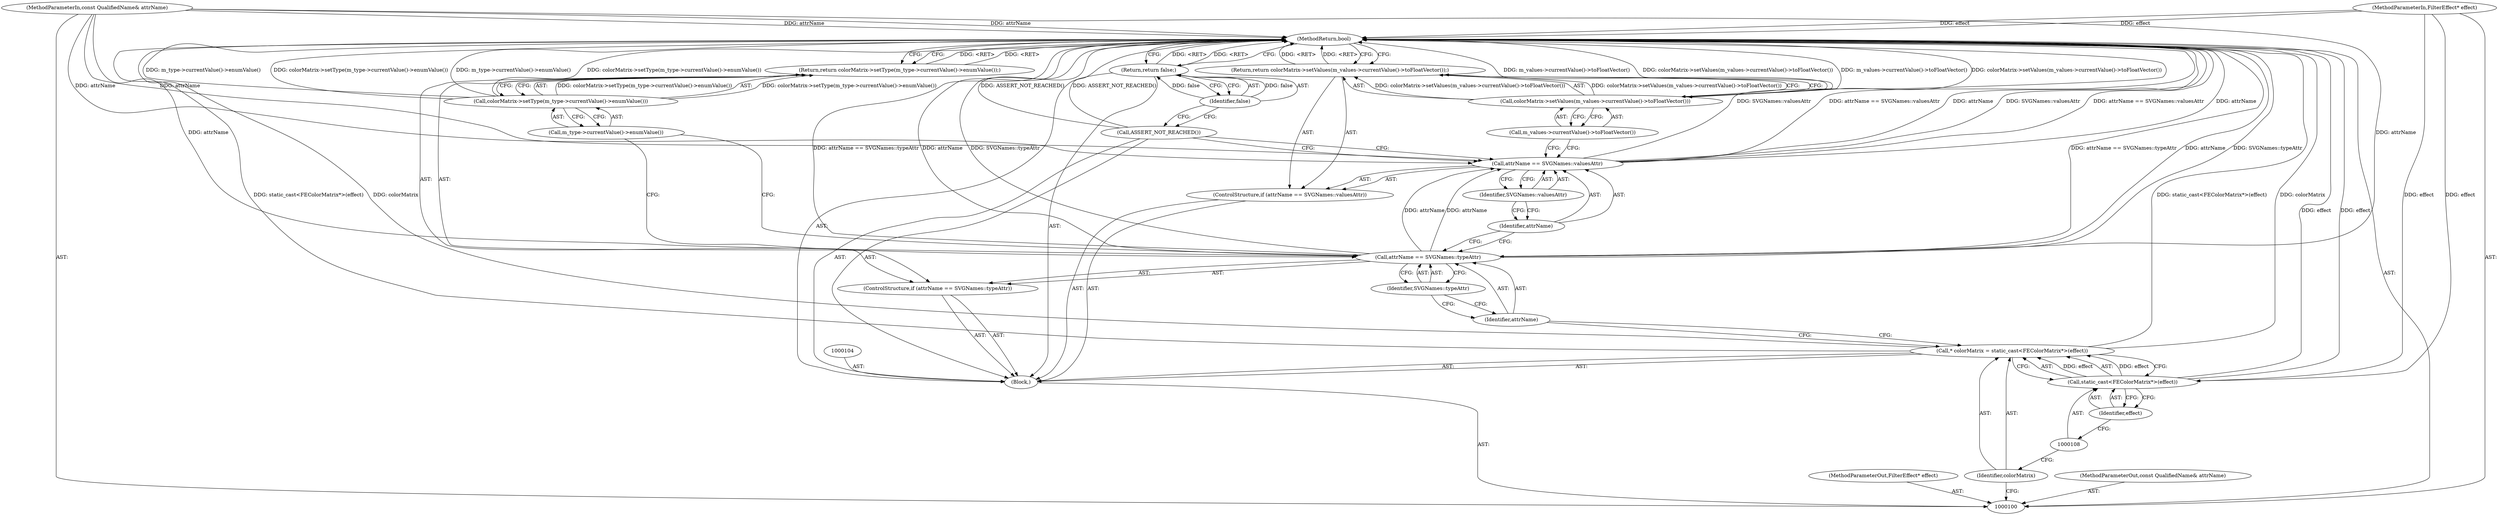 digraph "1_Chrome_c1edcafcbe5b8fa20d7e1adb2d1a5322924d8df0" {
"1000127" [label="(MethodReturn,bool)"];
"1000101" [label="(MethodParameterIn,FilterEffect* effect)"];
"1000167" [label="(MethodParameterOut,FilterEffect* effect)"];
"1000102" [label="(MethodParameterIn,const QualifiedName& attrName)"];
"1000168" [label="(MethodParameterOut,const QualifiedName& attrName)"];
"1000126" [label="(Identifier,false)"];
"1000125" [label="(Return,return false;)"];
"1000103" [label="(Block,)"];
"1000105" [label="(Call,* colorMatrix = static_cast<FEColorMatrix*>(effect))"];
"1000106" [label="(Identifier,colorMatrix)"];
"1000107" [label="(Call,static_cast<FEColorMatrix*>(effect))"];
"1000109" [label="(Identifier,effect)"];
"1000113" [label="(Identifier,SVGNames::typeAttr)"];
"1000110" [label="(ControlStructure,if (attrName == SVGNames::typeAttr))"];
"1000111" [label="(Call,attrName == SVGNames::typeAttr)"];
"1000112" [label="(Identifier,attrName)"];
"1000115" [label="(Call,colorMatrix->setType(m_type->currentValue()->enumValue()))"];
"1000116" [label="(Call,m_type->currentValue()->enumValue())"];
"1000114" [label="(Return,return colorMatrix->setType(m_type->currentValue()->enumValue());)"];
"1000120" [label="(Identifier,SVGNames::valuesAttr)"];
"1000117" [label="(ControlStructure,if (attrName == SVGNames::valuesAttr))"];
"1000118" [label="(Call,attrName == SVGNames::valuesAttr)"];
"1000119" [label="(Identifier,attrName)"];
"1000122" [label="(Call,colorMatrix->setValues(m_values->currentValue()->toFloatVector()))"];
"1000123" [label="(Call,m_values->currentValue()->toFloatVector())"];
"1000121" [label="(Return,return colorMatrix->setValues(m_values->currentValue()->toFloatVector());)"];
"1000124" [label="(Call,ASSERT_NOT_REACHED())"];
"1000127" -> "1000100"  [label="AST: "];
"1000127" -> "1000114"  [label="CFG: "];
"1000127" -> "1000121"  [label="CFG: "];
"1000127" -> "1000125"  [label="CFG: "];
"1000105" -> "1000127"  [label="DDG: static_cast<FEColorMatrix*>(effect)"];
"1000105" -> "1000127"  [label="DDG: colorMatrix"];
"1000122" -> "1000127"  [label="DDG: m_values->currentValue()->toFloatVector()"];
"1000122" -> "1000127"  [label="DDG: colorMatrix->setValues(m_values->currentValue()->toFloatVector())"];
"1000115" -> "1000127"  [label="DDG: colorMatrix->setType(m_type->currentValue()->enumValue())"];
"1000115" -> "1000127"  [label="DDG: m_type->currentValue()->enumValue()"];
"1000118" -> "1000127"  [label="DDG: attrName == SVGNames::valuesAttr"];
"1000118" -> "1000127"  [label="DDG: attrName"];
"1000118" -> "1000127"  [label="DDG: SVGNames::valuesAttr"];
"1000124" -> "1000127"  [label="DDG: ASSERT_NOT_REACHED()"];
"1000102" -> "1000127"  [label="DDG: attrName"];
"1000111" -> "1000127"  [label="DDG: attrName"];
"1000111" -> "1000127"  [label="DDG: SVGNames::typeAttr"];
"1000111" -> "1000127"  [label="DDG: attrName == SVGNames::typeAttr"];
"1000101" -> "1000127"  [label="DDG: effect"];
"1000107" -> "1000127"  [label="DDG: effect"];
"1000121" -> "1000127"  [label="DDG: <RET>"];
"1000125" -> "1000127"  [label="DDG: <RET>"];
"1000114" -> "1000127"  [label="DDG: <RET>"];
"1000101" -> "1000100"  [label="AST: "];
"1000101" -> "1000127"  [label="DDG: effect"];
"1000101" -> "1000107"  [label="DDG: effect"];
"1000167" -> "1000100"  [label="AST: "];
"1000102" -> "1000100"  [label="AST: "];
"1000102" -> "1000127"  [label="DDG: attrName"];
"1000102" -> "1000111"  [label="DDG: attrName"];
"1000102" -> "1000118"  [label="DDG: attrName"];
"1000168" -> "1000100"  [label="AST: "];
"1000126" -> "1000125"  [label="AST: "];
"1000126" -> "1000124"  [label="CFG: "];
"1000125" -> "1000126"  [label="CFG: "];
"1000126" -> "1000125"  [label="DDG: false"];
"1000125" -> "1000103"  [label="AST: "];
"1000125" -> "1000126"  [label="CFG: "];
"1000126" -> "1000125"  [label="AST: "];
"1000127" -> "1000125"  [label="CFG: "];
"1000125" -> "1000127"  [label="DDG: <RET>"];
"1000126" -> "1000125"  [label="DDG: false"];
"1000103" -> "1000100"  [label="AST: "];
"1000104" -> "1000103"  [label="AST: "];
"1000105" -> "1000103"  [label="AST: "];
"1000110" -> "1000103"  [label="AST: "];
"1000117" -> "1000103"  [label="AST: "];
"1000124" -> "1000103"  [label="AST: "];
"1000125" -> "1000103"  [label="AST: "];
"1000105" -> "1000103"  [label="AST: "];
"1000105" -> "1000107"  [label="CFG: "];
"1000106" -> "1000105"  [label="AST: "];
"1000107" -> "1000105"  [label="AST: "];
"1000112" -> "1000105"  [label="CFG: "];
"1000105" -> "1000127"  [label="DDG: static_cast<FEColorMatrix*>(effect)"];
"1000105" -> "1000127"  [label="DDG: colorMatrix"];
"1000107" -> "1000105"  [label="DDG: effect"];
"1000106" -> "1000105"  [label="AST: "];
"1000106" -> "1000100"  [label="CFG: "];
"1000108" -> "1000106"  [label="CFG: "];
"1000107" -> "1000105"  [label="AST: "];
"1000107" -> "1000109"  [label="CFG: "];
"1000108" -> "1000107"  [label="AST: "];
"1000109" -> "1000107"  [label="AST: "];
"1000105" -> "1000107"  [label="CFG: "];
"1000107" -> "1000127"  [label="DDG: effect"];
"1000107" -> "1000105"  [label="DDG: effect"];
"1000101" -> "1000107"  [label="DDG: effect"];
"1000109" -> "1000107"  [label="AST: "];
"1000109" -> "1000108"  [label="CFG: "];
"1000107" -> "1000109"  [label="CFG: "];
"1000113" -> "1000111"  [label="AST: "];
"1000113" -> "1000112"  [label="CFG: "];
"1000111" -> "1000113"  [label="CFG: "];
"1000110" -> "1000103"  [label="AST: "];
"1000111" -> "1000110"  [label="AST: "];
"1000114" -> "1000110"  [label="AST: "];
"1000111" -> "1000110"  [label="AST: "];
"1000111" -> "1000113"  [label="CFG: "];
"1000112" -> "1000111"  [label="AST: "];
"1000113" -> "1000111"  [label="AST: "];
"1000116" -> "1000111"  [label="CFG: "];
"1000119" -> "1000111"  [label="CFG: "];
"1000111" -> "1000127"  [label="DDG: attrName"];
"1000111" -> "1000127"  [label="DDG: SVGNames::typeAttr"];
"1000111" -> "1000127"  [label="DDG: attrName == SVGNames::typeAttr"];
"1000102" -> "1000111"  [label="DDG: attrName"];
"1000111" -> "1000118"  [label="DDG: attrName"];
"1000112" -> "1000111"  [label="AST: "];
"1000112" -> "1000105"  [label="CFG: "];
"1000113" -> "1000112"  [label="CFG: "];
"1000115" -> "1000114"  [label="AST: "];
"1000115" -> "1000116"  [label="CFG: "];
"1000116" -> "1000115"  [label="AST: "];
"1000114" -> "1000115"  [label="CFG: "];
"1000115" -> "1000127"  [label="DDG: colorMatrix->setType(m_type->currentValue()->enumValue())"];
"1000115" -> "1000127"  [label="DDG: m_type->currentValue()->enumValue()"];
"1000115" -> "1000114"  [label="DDG: colorMatrix->setType(m_type->currentValue()->enumValue())"];
"1000116" -> "1000115"  [label="AST: "];
"1000116" -> "1000111"  [label="CFG: "];
"1000115" -> "1000116"  [label="CFG: "];
"1000114" -> "1000110"  [label="AST: "];
"1000114" -> "1000115"  [label="CFG: "];
"1000115" -> "1000114"  [label="AST: "];
"1000127" -> "1000114"  [label="CFG: "];
"1000114" -> "1000127"  [label="DDG: <RET>"];
"1000115" -> "1000114"  [label="DDG: colorMatrix->setType(m_type->currentValue()->enumValue())"];
"1000120" -> "1000118"  [label="AST: "];
"1000120" -> "1000119"  [label="CFG: "];
"1000118" -> "1000120"  [label="CFG: "];
"1000117" -> "1000103"  [label="AST: "];
"1000118" -> "1000117"  [label="AST: "];
"1000121" -> "1000117"  [label="AST: "];
"1000118" -> "1000117"  [label="AST: "];
"1000118" -> "1000120"  [label="CFG: "];
"1000119" -> "1000118"  [label="AST: "];
"1000120" -> "1000118"  [label="AST: "];
"1000123" -> "1000118"  [label="CFG: "];
"1000124" -> "1000118"  [label="CFG: "];
"1000118" -> "1000127"  [label="DDG: attrName == SVGNames::valuesAttr"];
"1000118" -> "1000127"  [label="DDG: attrName"];
"1000118" -> "1000127"  [label="DDG: SVGNames::valuesAttr"];
"1000111" -> "1000118"  [label="DDG: attrName"];
"1000102" -> "1000118"  [label="DDG: attrName"];
"1000119" -> "1000118"  [label="AST: "];
"1000119" -> "1000111"  [label="CFG: "];
"1000120" -> "1000119"  [label="CFG: "];
"1000122" -> "1000121"  [label="AST: "];
"1000122" -> "1000123"  [label="CFG: "];
"1000123" -> "1000122"  [label="AST: "];
"1000121" -> "1000122"  [label="CFG: "];
"1000122" -> "1000127"  [label="DDG: m_values->currentValue()->toFloatVector()"];
"1000122" -> "1000127"  [label="DDG: colorMatrix->setValues(m_values->currentValue()->toFloatVector())"];
"1000122" -> "1000121"  [label="DDG: colorMatrix->setValues(m_values->currentValue()->toFloatVector())"];
"1000123" -> "1000122"  [label="AST: "];
"1000123" -> "1000118"  [label="CFG: "];
"1000122" -> "1000123"  [label="CFG: "];
"1000121" -> "1000117"  [label="AST: "];
"1000121" -> "1000122"  [label="CFG: "];
"1000122" -> "1000121"  [label="AST: "];
"1000127" -> "1000121"  [label="CFG: "];
"1000121" -> "1000127"  [label="DDG: <RET>"];
"1000122" -> "1000121"  [label="DDG: colorMatrix->setValues(m_values->currentValue()->toFloatVector())"];
"1000124" -> "1000103"  [label="AST: "];
"1000124" -> "1000118"  [label="CFG: "];
"1000126" -> "1000124"  [label="CFG: "];
"1000124" -> "1000127"  [label="DDG: ASSERT_NOT_REACHED()"];
}
